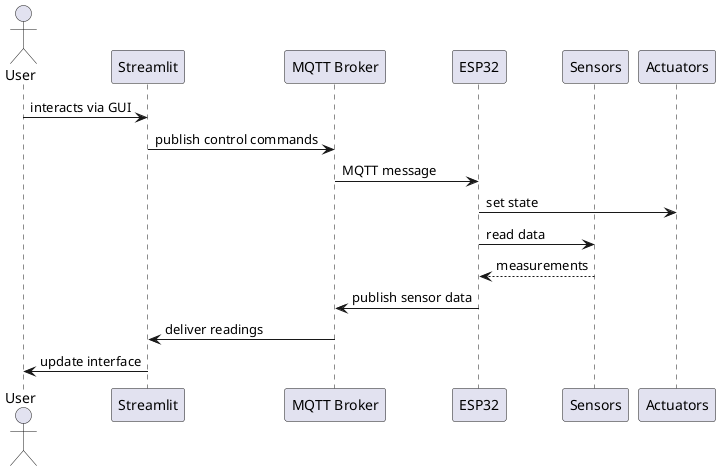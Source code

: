 @startuml CommunicationSequence
actor User
participant Streamlit
participant "MQTT Broker" as Broker
participant ESP32
participant Sensors
participant Actuators

User -> Streamlit : interacts via GUI
Streamlit -> Broker : publish control commands
Broker -> ESP32 : MQTT message
ESP32 -> Actuators : set state
ESP32 -> Sensors : read data
Sensors --> ESP32 : measurements
ESP32 -> Broker : publish sensor data
Broker -> Streamlit : deliver readings
Streamlit -> User : update interface
@enduml
